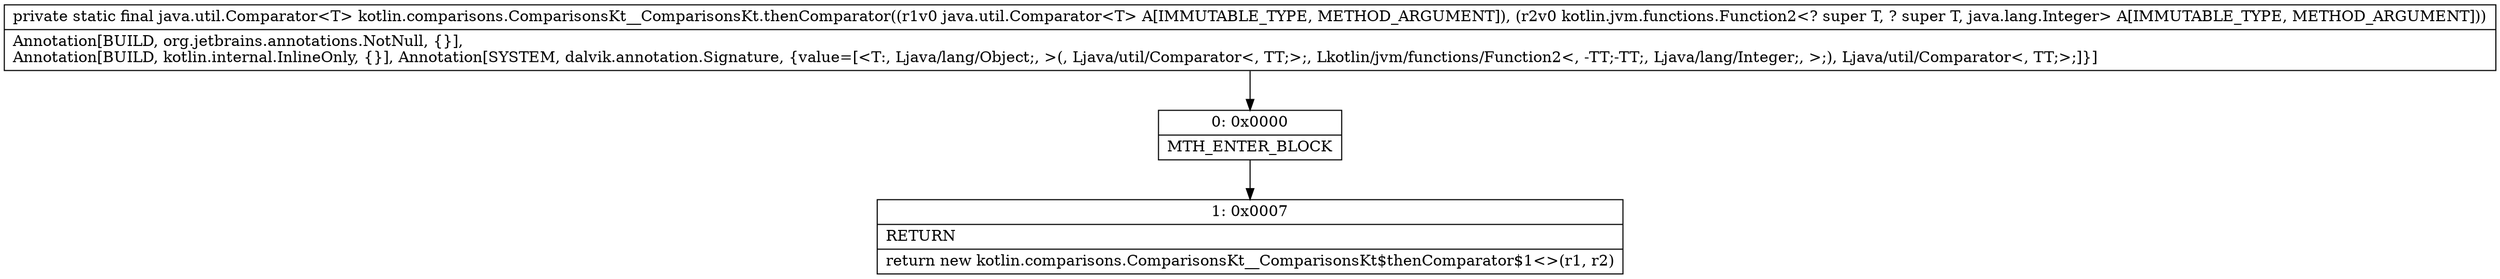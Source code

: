 digraph "CFG forkotlin.comparisons.ComparisonsKt__ComparisonsKt.thenComparator(Ljava\/util\/Comparator;Lkotlin\/jvm\/functions\/Function2;)Ljava\/util\/Comparator;" {
Node_0 [shape=record,label="{0\:\ 0x0000|MTH_ENTER_BLOCK\l}"];
Node_1 [shape=record,label="{1\:\ 0x0007|RETURN\l|return new kotlin.comparisons.ComparisonsKt__ComparisonsKt$thenComparator$1\<\>(r1, r2)\l}"];
MethodNode[shape=record,label="{private static final java.util.Comparator\<T\> kotlin.comparisons.ComparisonsKt__ComparisonsKt.thenComparator((r1v0 java.util.Comparator\<T\> A[IMMUTABLE_TYPE, METHOD_ARGUMENT]), (r2v0 kotlin.jvm.functions.Function2\<? super T, ? super T, java.lang.Integer\> A[IMMUTABLE_TYPE, METHOD_ARGUMENT]))  | Annotation[BUILD, org.jetbrains.annotations.NotNull, \{\}], \lAnnotation[BUILD, kotlin.internal.InlineOnly, \{\}], Annotation[SYSTEM, dalvik.annotation.Signature, \{value=[\<T:, Ljava\/lang\/Object;, \>(, Ljava\/util\/Comparator\<, TT;\>;, Lkotlin\/jvm\/functions\/Function2\<, \-TT;\-TT;, Ljava\/lang\/Integer;, \>;), Ljava\/util\/Comparator\<, TT;\>;]\}]\l}"];
MethodNode -> Node_0;
Node_0 -> Node_1;
}

